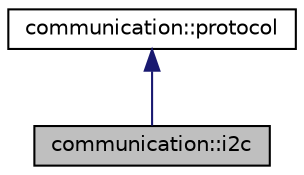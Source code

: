 digraph "communication::i2c"
{
  edge [fontname="Helvetica",fontsize="10",labelfontname="Helvetica",labelfontsize="10"];
  node [fontname="Helvetica",fontsize="10",shape=record];
  Node0 [label="communication::i2c",height=0.2,width=0.4,color="black", fillcolor="grey75", style="filled", fontcolor="black"];
  Node1 -> Node0 [dir="back",color="midnightblue",fontsize="10",style="solid",fontname="Helvetica"];
  Node1 [label="communication::protocol",height=0.2,width=0.4,color="black", fillcolor="white", style="filled",URL="$classcommunication_1_1protocol.html",tooltip="Abstract protocol class. "];
}
